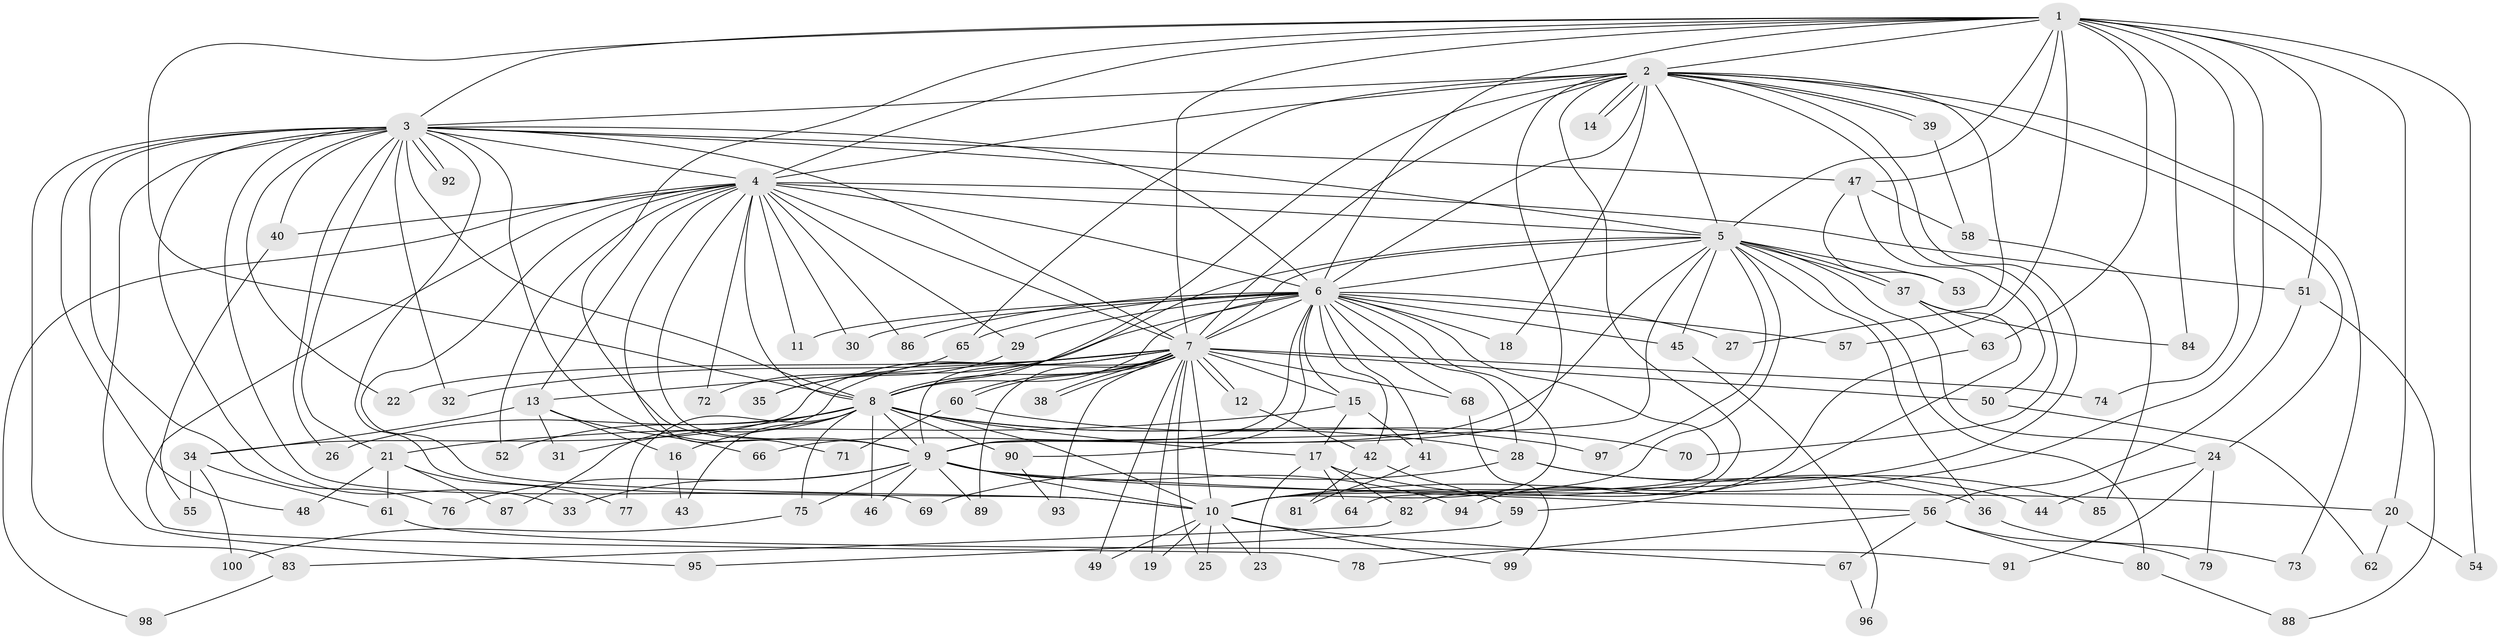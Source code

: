 // Generated by graph-tools (version 1.1) at 2025/45/03/09/25 04:45:04]
// undirected, 100 vertices, 225 edges
graph export_dot {
graph [start="1"]
  node [color=gray90,style=filled];
  1;
  2;
  3;
  4;
  5;
  6;
  7;
  8;
  9;
  10;
  11;
  12;
  13;
  14;
  15;
  16;
  17;
  18;
  19;
  20;
  21;
  22;
  23;
  24;
  25;
  26;
  27;
  28;
  29;
  30;
  31;
  32;
  33;
  34;
  35;
  36;
  37;
  38;
  39;
  40;
  41;
  42;
  43;
  44;
  45;
  46;
  47;
  48;
  49;
  50;
  51;
  52;
  53;
  54;
  55;
  56;
  57;
  58;
  59;
  60;
  61;
  62;
  63;
  64;
  65;
  66;
  67;
  68;
  69;
  70;
  71;
  72;
  73;
  74;
  75;
  76;
  77;
  78;
  79;
  80;
  81;
  82;
  83;
  84;
  85;
  86;
  87;
  88;
  89;
  90;
  91;
  92;
  93;
  94;
  95;
  96;
  97;
  98;
  99;
  100;
  1 -- 2;
  1 -- 3;
  1 -- 4;
  1 -- 5;
  1 -- 6;
  1 -- 7;
  1 -- 8;
  1 -- 9;
  1 -- 10;
  1 -- 20;
  1 -- 47;
  1 -- 51;
  1 -- 54;
  1 -- 57;
  1 -- 63;
  1 -- 74;
  1 -- 84;
  2 -- 3;
  2 -- 4;
  2 -- 5;
  2 -- 6;
  2 -- 7;
  2 -- 8;
  2 -- 9;
  2 -- 10;
  2 -- 14;
  2 -- 14;
  2 -- 18;
  2 -- 24;
  2 -- 27;
  2 -- 39;
  2 -- 39;
  2 -- 65;
  2 -- 70;
  2 -- 73;
  2 -- 82;
  3 -- 4;
  3 -- 5;
  3 -- 6;
  3 -- 7;
  3 -- 8;
  3 -- 9;
  3 -- 10;
  3 -- 21;
  3 -- 22;
  3 -- 26;
  3 -- 32;
  3 -- 33;
  3 -- 40;
  3 -- 47;
  3 -- 48;
  3 -- 69;
  3 -- 76;
  3 -- 83;
  3 -- 92;
  3 -- 92;
  3 -- 95;
  4 -- 5;
  4 -- 6;
  4 -- 7;
  4 -- 8;
  4 -- 9;
  4 -- 10;
  4 -- 11;
  4 -- 13;
  4 -- 29;
  4 -- 30;
  4 -- 40;
  4 -- 51;
  4 -- 52;
  4 -- 71;
  4 -- 72;
  4 -- 78;
  4 -- 86;
  4 -- 98;
  5 -- 6;
  5 -- 7;
  5 -- 8;
  5 -- 9;
  5 -- 10;
  5 -- 24;
  5 -- 36;
  5 -- 37;
  5 -- 37;
  5 -- 45;
  5 -- 53;
  5 -- 66;
  5 -- 80;
  5 -- 97;
  6 -- 7;
  6 -- 8;
  6 -- 9;
  6 -- 10;
  6 -- 11;
  6 -- 15;
  6 -- 18;
  6 -- 27;
  6 -- 28;
  6 -- 29;
  6 -- 30;
  6 -- 35;
  6 -- 41;
  6 -- 42;
  6 -- 45;
  6 -- 57;
  6 -- 64;
  6 -- 65;
  6 -- 68;
  6 -- 86;
  6 -- 90;
  7 -- 8;
  7 -- 9;
  7 -- 10;
  7 -- 12;
  7 -- 12;
  7 -- 13;
  7 -- 15;
  7 -- 19;
  7 -- 22;
  7 -- 25;
  7 -- 32;
  7 -- 34;
  7 -- 38;
  7 -- 38;
  7 -- 49;
  7 -- 50;
  7 -- 60;
  7 -- 60;
  7 -- 68;
  7 -- 74;
  7 -- 87;
  7 -- 89;
  7 -- 93;
  8 -- 9;
  8 -- 10;
  8 -- 16;
  8 -- 17;
  8 -- 26;
  8 -- 28;
  8 -- 31;
  8 -- 43;
  8 -- 46;
  8 -- 52;
  8 -- 75;
  8 -- 77;
  8 -- 90;
  8 -- 97;
  9 -- 10;
  9 -- 20;
  9 -- 33;
  9 -- 46;
  9 -- 56;
  9 -- 75;
  9 -- 76;
  9 -- 89;
  9 -- 94;
  10 -- 19;
  10 -- 23;
  10 -- 25;
  10 -- 49;
  10 -- 67;
  10 -- 99;
  12 -- 42;
  13 -- 16;
  13 -- 31;
  13 -- 34;
  13 -- 66;
  15 -- 17;
  15 -- 21;
  15 -- 41;
  16 -- 43;
  17 -- 23;
  17 -- 44;
  17 -- 64;
  17 -- 82;
  20 -- 54;
  20 -- 62;
  21 -- 48;
  21 -- 61;
  21 -- 77;
  21 -- 87;
  24 -- 44;
  24 -- 79;
  24 -- 91;
  28 -- 36;
  28 -- 69;
  28 -- 85;
  29 -- 35;
  34 -- 55;
  34 -- 61;
  34 -- 100;
  36 -- 73;
  37 -- 59;
  37 -- 63;
  37 -- 84;
  39 -- 58;
  40 -- 55;
  41 -- 81;
  42 -- 59;
  42 -- 81;
  45 -- 96;
  47 -- 50;
  47 -- 53;
  47 -- 58;
  50 -- 62;
  51 -- 56;
  51 -- 88;
  56 -- 67;
  56 -- 78;
  56 -- 79;
  56 -- 80;
  58 -- 85;
  59 -- 95;
  60 -- 70;
  60 -- 71;
  61 -- 91;
  63 -- 94;
  65 -- 72;
  67 -- 96;
  68 -- 99;
  75 -- 100;
  80 -- 88;
  82 -- 83;
  83 -- 98;
  90 -- 93;
}
